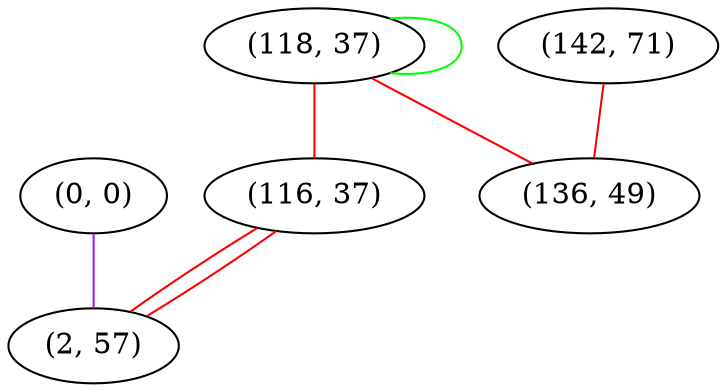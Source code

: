graph "" {
"(0, 0)";
"(142, 71)";
"(118, 37)";
"(116, 37)";
"(2, 57)";
"(136, 49)";
"(0, 0)" -- "(2, 57)"  [color=purple, key=0, weight=4];
"(142, 71)" -- "(136, 49)"  [color=red, key=0, weight=1];
"(118, 37)" -- "(136, 49)"  [color=red, key=0, weight=1];
"(118, 37)" -- "(116, 37)"  [color=red, key=0, weight=1];
"(118, 37)" -- "(118, 37)"  [color=green, key=0, weight=2];
"(116, 37)" -- "(2, 57)"  [color=red, key=0, weight=1];
"(116, 37)" -- "(2, 57)"  [color=red, key=1, weight=1];
}

